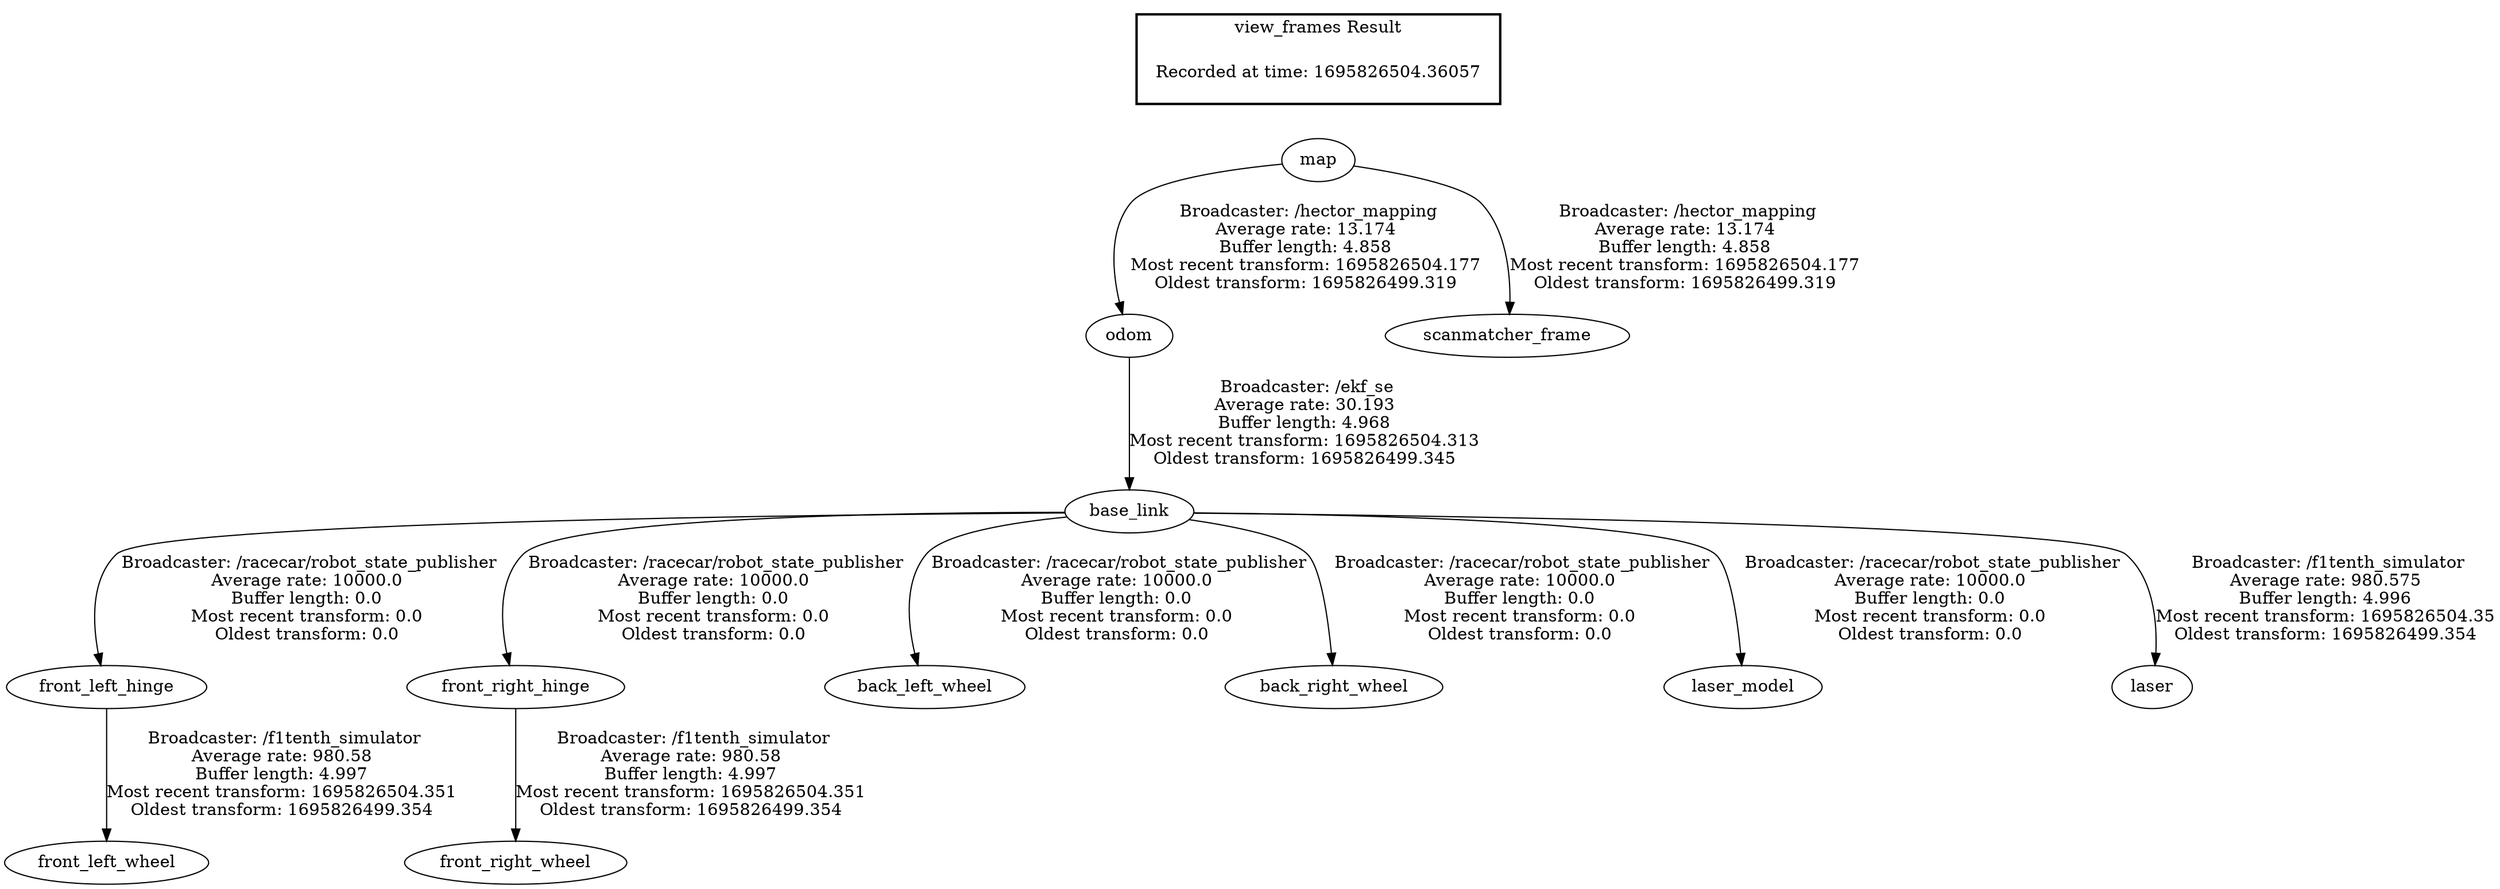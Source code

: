 digraph G {
"front_left_hinge" -> "front_left_wheel"[label=" Broadcaster: /f1tenth_simulator\nAverage rate: 980.58\nBuffer length: 4.997\nMost recent transform: 1695826504.351\nOldest transform: 1695826499.354\n"];
"base_link" -> "front_left_hinge"[label=" Broadcaster: /racecar/robot_state_publisher\nAverage rate: 10000.0\nBuffer length: 0.0\nMost recent transform: 0.0\nOldest transform: 0.0\n"];
"front_right_hinge" -> "front_right_wheel"[label=" Broadcaster: /f1tenth_simulator\nAverage rate: 980.58\nBuffer length: 4.997\nMost recent transform: 1695826504.351\nOldest transform: 1695826499.354\n"];
"base_link" -> "front_right_hinge"[label=" Broadcaster: /racecar/robot_state_publisher\nAverage rate: 10000.0\nBuffer length: 0.0\nMost recent transform: 0.0\nOldest transform: 0.0\n"];
"base_link" -> "back_left_wheel"[label=" Broadcaster: /racecar/robot_state_publisher\nAverage rate: 10000.0\nBuffer length: 0.0\nMost recent transform: 0.0\nOldest transform: 0.0\n"];
"odom" -> "base_link"[label=" Broadcaster: /ekf_se\nAverage rate: 30.193\nBuffer length: 4.968\nMost recent transform: 1695826504.313\nOldest transform: 1695826499.345\n"];
"base_link" -> "back_right_wheel"[label=" Broadcaster: /racecar/robot_state_publisher\nAverage rate: 10000.0\nBuffer length: 0.0\nMost recent transform: 0.0\nOldest transform: 0.0\n"];
"base_link" -> "laser_model"[label=" Broadcaster: /racecar/robot_state_publisher\nAverage rate: 10000.0\nBuffer length: 0.0\nMost recent transform: 0.0\nOldest transform: 0.0\n"];
"base_link" -> "laser"[label=" Broadcaster: /f1tenth_simulator\nAverage rate: 980.575\nBuffer length: 4.996\nMost recent transform: 1695826504.35\nOldest transform: 1695826499.354\n"];
"map" -> "odom"[label=" Broadcaster: /hector_mapping\nAverage rate: 13.174\nBuffer length: 4.858\nMost recent transform: 1695826504.177\nOldest transform: 1695826499.319\n"];
"map" -> "scanmatcher_frame"[label=" Broadcaster: /hector_mapping\nAverage rate: 13.174\nBuffer length: 4.858\nMost recent transform: 1695826504.177\nOldest transform: 1695826499.319\n"];
edge [style=invis];
 subgraph cluster_legend { style=bold; color=black; label ="view_frames Result";
"Recorded at time: 1695826504.36057"[ shape=plaintext ] ;
}->"map";
}